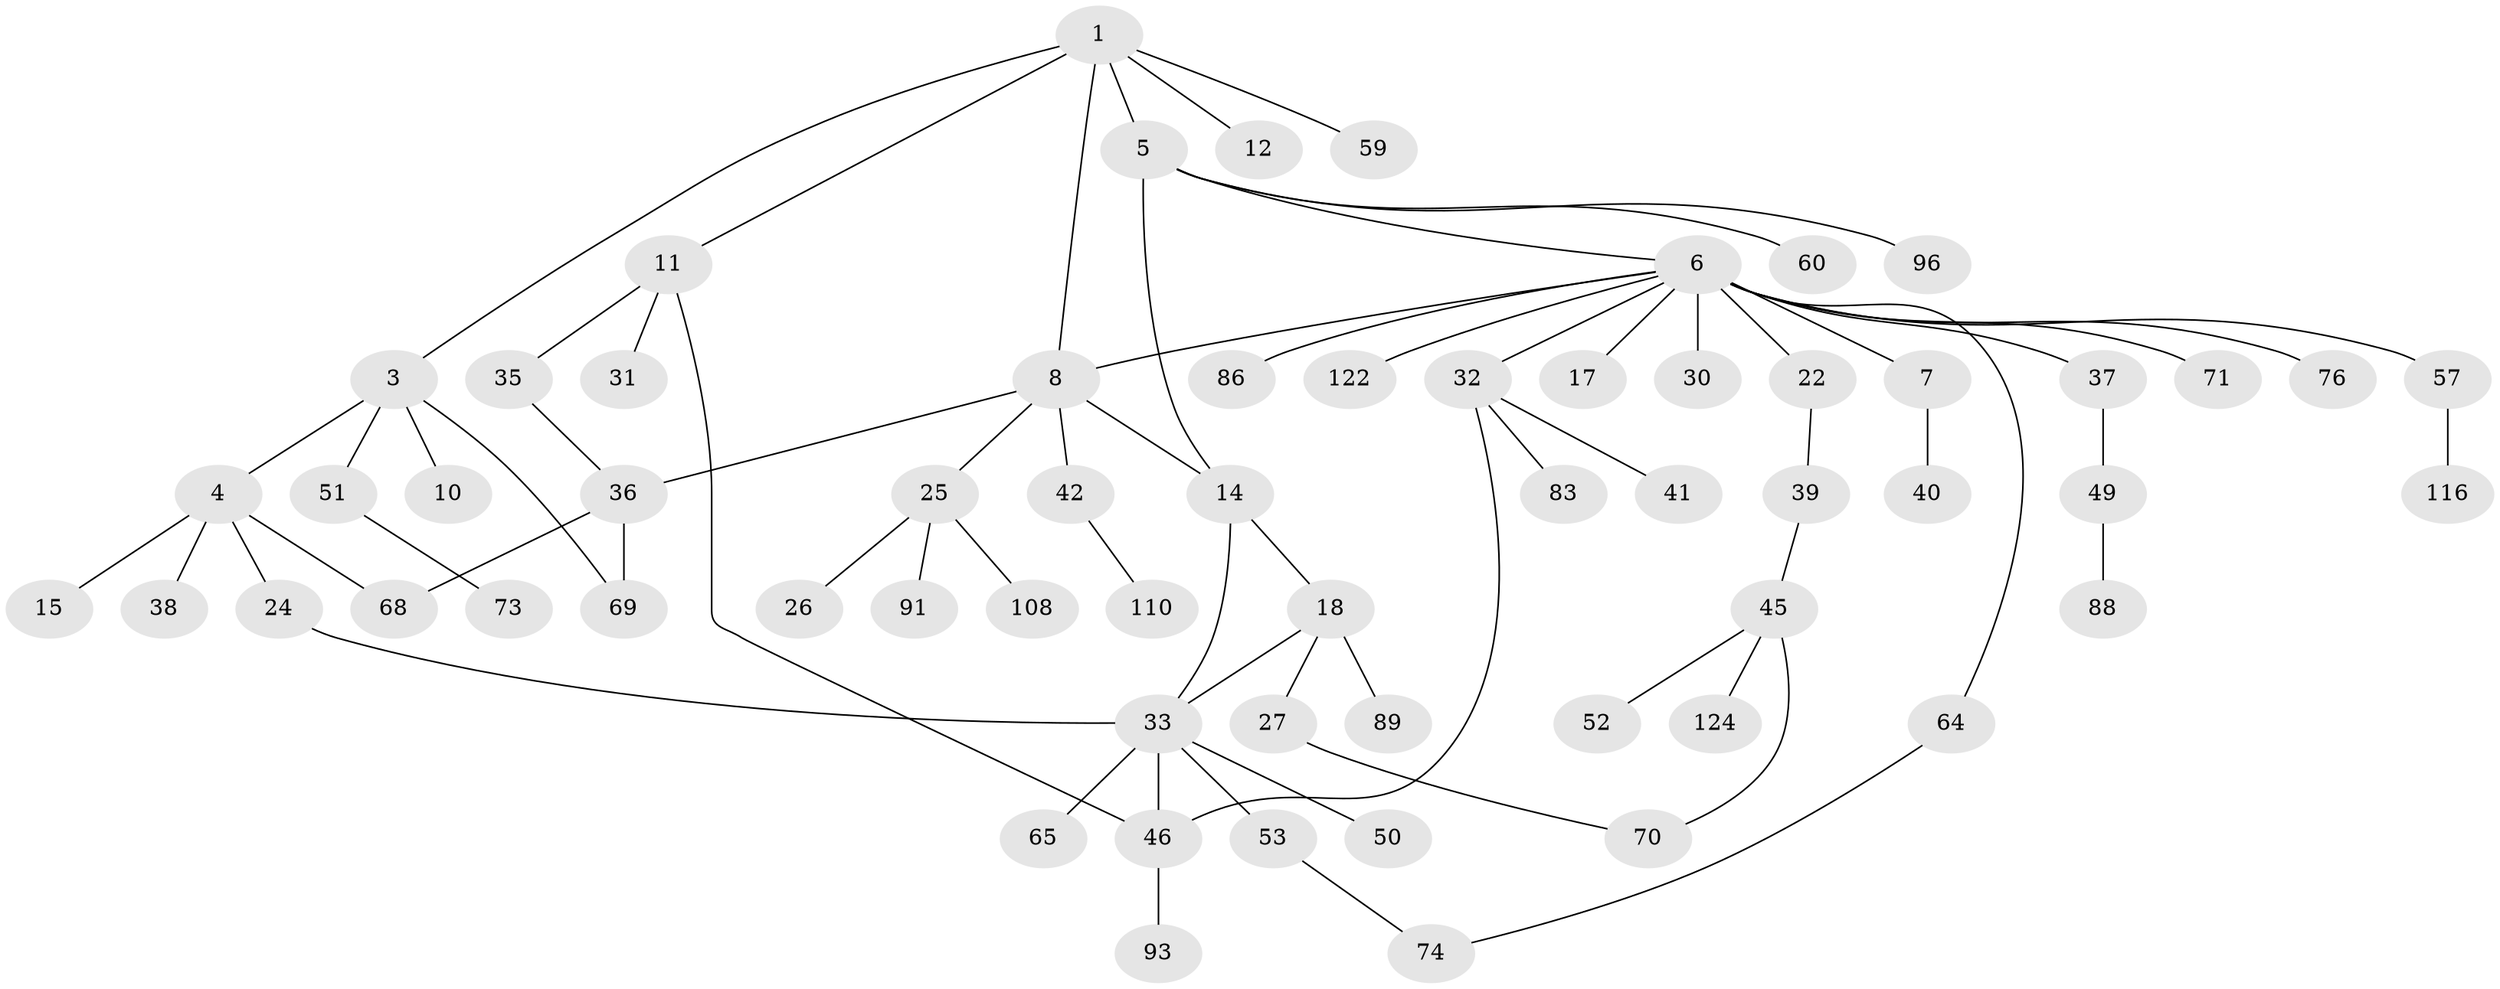 // original degree distribution, {4: 0.0967741935483871, 7: 0.016129032258064516, 5: 0.04032258064516129, 2: 0.2661290322580645, 6: 0.024193548387096774, 3: 0.12903225806451613, 1: 0.4274193548387097}
// Generated by graph-tools (version 1.1) at 2025/17/03/04/25 18:17:13]
// undirected, 62 vertices, 72 edges
graph export_dot {
graph [start="1"]
  node [color=gray90,style=filled];
  1 [super="+2"];
  3 [super="+78+106+114"];
  4;
  5 [super="+55"];
  6 [super="+9"];
  7;
  8 [super="+34+90"];
  10 [super="+62+85"];
  11 [super="+103+19"];
  12;
  14 [super="+23"];
  15 [super="+44"];
  17;
  18 [super="+43+28+21+97"];
  22 [super="+82"];
  24;
  25;
  26;
  27 [super="+77"];
  30 [super="+102"];
  31;
  32 [super="+94"];
  33 [super="+47"];
  35;
  36 [super="+66"];
  37 [super="+61"];
  38 [super="+100"];
  39;
  40;
  41;
  42 [super="+54+63"];
  45;
  46 [super="+104+48+75"];
  49 [super="+56"];
  50 [super="+80"];
  51;
  52;
  53 [super="+92"];
  57 [super="+58"];
  59;
  60;
  64 [super="+79"];
  65;
  68 [super="+87"];
  69;
  70;
  71;
  73 [super="+81+112"];
  74;
  76;
  83;
  86 [super="+113"];
  88;
  89;
  91;
  93;
  96;
  108;
  110;
  116;
  122;
  124;
  1 -- 8;
  1 -- 11;
  1 -- 12;
  1 -- 3;
  1 -- 59;
  1 -- 5;
  3 -- 4;
  3 -- 10;
  3 -- 51;
  3 -- 69;
  4 -- 15;
  4 -- 24;
  4 -- 38;
  4 -- 68;
  5 -- 6;
  5 -- 14;
  5 -- 96;
  5 -- 60;
  6 -- 7;
  6 -- 86;
  6 -- 32;
  6 -- 64;
  6 -- 37;
  6 -- 71;
  6 -- 76;
  6 -- 17;
  6 -- 22;
  6 -- 57;
  6 -- 122;
  6 -- 30 [weight=2];
  6 -- 8;
  7 -- 40;
  8 -- 25;
  8 -- 36;
  8 -- 42;
  8 -- 14;
  11 -- 35;
  11 -- 31;
  11 -- 46;
  14 -- 18;
  14 -- 33;
  18 -- 27 [weight=2];
  18 -- 89;
  18 -- 33;
  22 -- 39;
  24 -- 33;
  25 -- 26;
  25 -- 91;
  25 -- 108;
  27 -- 70;
  32 -- 41;
  32 -- 83;
  32 -- 46;
  33 -- 46;
  33 -- 65;
  33 -- 50;
  33 -- 53;
  35 -- 36;
  36 -- 68;
  36 -- 69;
  37 -- 49;
  39 -- 45;
  42 -- 110;
  45 -- 52;
  45 -- 124;
  45 -- 70;
  46 -- 93;
  49 -- 88;
  51 -- 73;
  53 -- 74;
  57 -- 116;
  64 -- 74;
}
